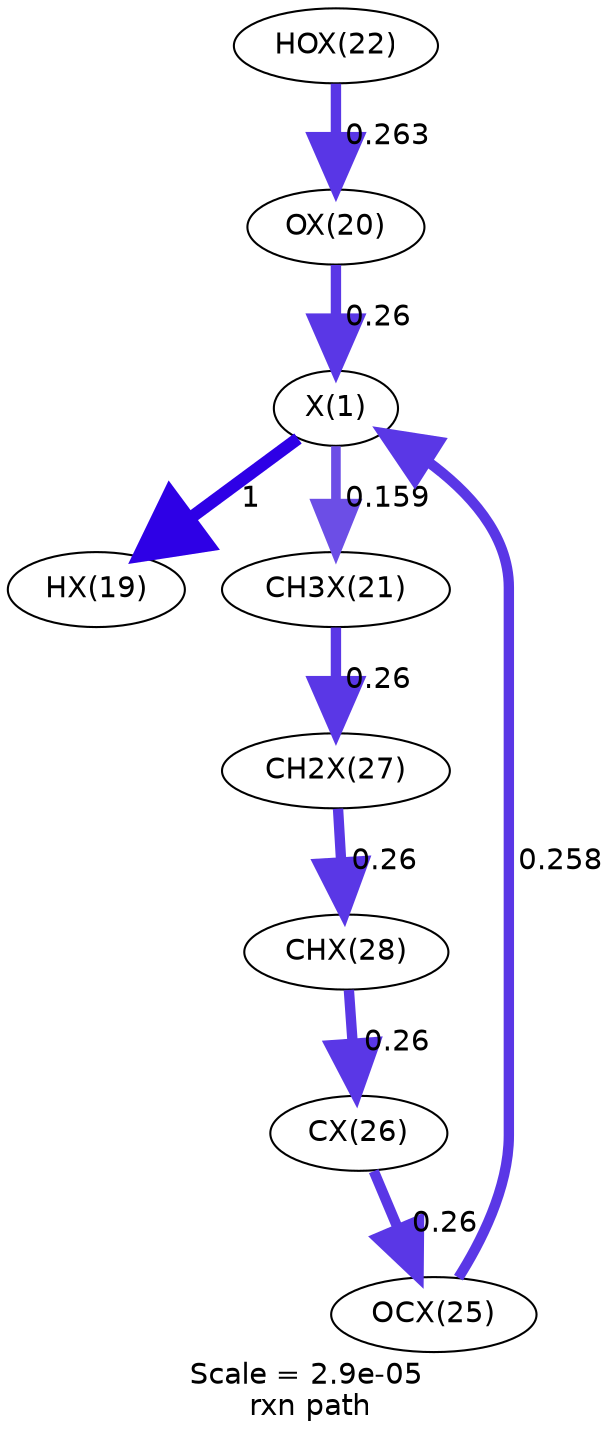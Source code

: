 digraph reaction_paths {
center=1;
s22 -> s23[fontname="Helvetica", penwidth=6, arrowsize=3, color="0.7, 1.5, 0.9"
, label=" 1"];
s24 -> s22[fontname="Helvetica", penwidth=4.98, arrowsize=2.49, color="0.7, 0.76, 0.9"
, label=" 0.26"];
s22 -> s25[fontname="Helvetica", penwidth=4.61, arrowsize=2.31, color="0.7, 0.659, 0.9"
, label=" 0.159"];
s29 -> s22[fontname="Helvetica", penwidth=4.98, arrowsize=2.49, color="0.7, 0.758, 0.9"
, label=" 0.258"];
s26 -> s24[fontname="Helvetica", penwidth=4.99, arrowsize=2.5, color="0.7, 0.763, 0.9"
, label=" 0.263"];
s25 -> s31[fontname="Helvetica", penwidth=4.98, arrowsize=2.49, color="0.7, 0.76, 0.9"
, label=" 0.26"];
s31 -> s32[fontname="Helvetica", penwidth=4.98, arrowsize=2.49, color="0.7, 0.76, 0.9"
, label=" 0.26"];
s32 -> s30[fontname="Helvetica", penwidth=4.98, arrowsize=2.49, color="0.7, 0.76, 0.9"
, label=" 0.26"];
s30 -> s29[fontname="Helvetica", penwidth=4.98, arrowsize=2.49, color="0.7, 0.76, 0.9"
, label=" 0.26"];
s22 [ fontname="Helvetica", label="X(1)"];
s23 [ fontname="Helvetica", label="HX(19)"];
s24 [ fontname="Helvetica", label="OX(20)"];
s25 [ fontname="Helvetica", label="CH3X(21)"];
s26 [ fontname="Helvetica", label="HOX(22)"];
s29 [ fontname="Helvetica", label="OCX(25)"];
s30 [ fontname="Helvetica", label="CX(26)"];
s31 [ fontname="Helvetica", label="CH2X(27)"];
s32 [ fontname="Helvetica", label="CHX(28)"];
 label = "Scale = 2.9e-05\l rxn path";
 fontname = "Helvetica";
}
